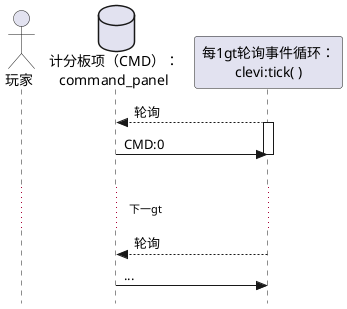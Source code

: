 ' 请使用PlantUML编译此图片
@startuml 闲时事件循环示意图
skinparam style strictuml
actor Player as "玩家"
database CMD as "计分板项（CMD）：\ncommand_panel"
participant EL as "每1gt轮询事件循环：\nclevi:tick( )"

CMD <-- EL: 轮询
activate EL
CMD -> EL: CMD:0
deactivate EL
|||
...下一gt...
CMD <-- EL: 轮询
CMD -> EL: ...


@enduml